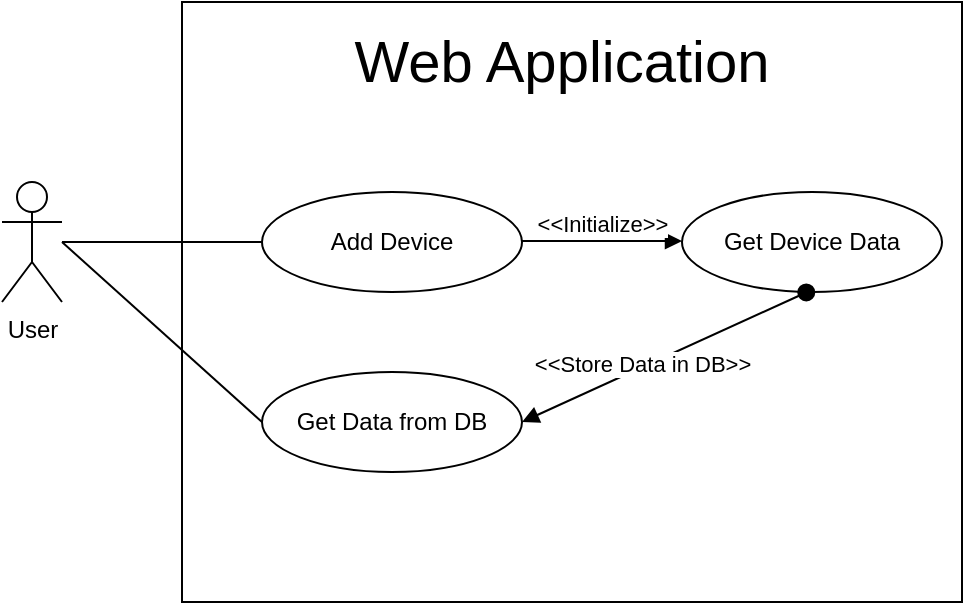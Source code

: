 <mxfile version="17.1.3" type="device"><diagram id="d1M7xsRrnGswB6ZOc7qp" name="Page-1"><mxGraphModel dx="1038" dy="539" grid="1" gridSize="10" guides="1" tooltips="1" connect="1" arrows="1" fold="1" page="1" pageScale="1" pageWidth="827" pageHeight="1169" math="0" shadow="0"><root><mxCell id="0"/><mxCell id="1" parent="0"/><mxCell id="1ejPvzsqm3KYP2ryo6BK-3" value="" style="html=1;" parent="1" vertex="1"><mxGeometry x="160" y="80" width="390" height="300" as="geometry"/></mxCell><mxCell id="1ejPvzsqm3KYP2ryo6BK-1" value="User" style="shape=umlActor;verticalLabelPosition=bottom;verticalAlign=top;html=1;outlineConnect=0;" parent="1" vertex="1"><mxGeometry x="70" y="170" width="30" height="60" as="geometry"/></mxCell><mxCell id="1ejPvzsqm3KYP2ryo6BK-7" value="Add Device" style="ellipse;whiteSpace=wrap;html=1;" parent="1" vertex="1"><mxGeometry x="200" y="175" width="130" height="50" as="geometry"/></mxCell><mxCell id="1ejPvzsqm3KYP2ryo6BK-10" value="&lt;font style=&quot;font-size: 29px&quot;&gt;Web Application&lt;/font&gt;" style="rounded=0;whiteSpace=wrap;html=1;strokeColor=#FFFFFF;" parent="1" vertex="1"><mxGeometry x="170" y="90" width="360" height="40" as="geometry"/></mxCell><mxCell id="1ejPvzsqm3KYP2ryo6BK-13" value="Get Device Data" style="ellipse;whiteSpace=wrap;html=1;" parent="1" vertex="1"><mxGeometry x="410" y="175" width="130" height="50" as="geometry"/></mxCell><mxCell id="1ejPvzsqm3KYP2ryo6BK-15" value="Get Data from DB" style="ellipse;whiteSpace=wrap;html=1;" parent="1" vertex="1"><mxGeometry x="200" y="265" width="130" height="50" as="geometry"/></mxCell><mxCell id="1ejPvzsqm3KYP2ryo6BK-16" value="" style="endArrow=none;html=1;rounded=0;fontSize=29;entryX=0;entryY=0.5;entryDx=0;entryDy=0;" parent="1" target="1ejPvzsqm3KYP2ryo6BK-15" edge="1"><mxGeometry width="50" height="50" relative="1" as="geometry"><mxPoint x="100" y="200" as="sourcePoint"/><mxPoint x="130" y="310" as="targetPoint"/></mxGeometry></mxCell><mxCell id="1ejPvzsqm3KYP2ryo6BK-17" value="" style="endArrow=none;html=1;rounded=0;fontSize=29;entryX=0;entryY=0.5;entryDx=0;entryDy=0;" parent="1" target="1ejPvzsqm3KYP2ryo6BK-7" edge="1"><mxGeometry width="50" height="50" relative="1" as="geometry"><mxPoint x="100" y="200" as="sourcePoint"/><mxPoint x="210" y="255" as="targetPoint"/></mxGeometry></mxCell><mxCell id="1ejPvzsqm3KYP2ryo6BK-22" value="&amp;lt;&amp;lt;Initialize&amp;gt;&amp;gt;" style="html=1;verticalAlign=bottom;endArrow=block;rounded=0;fontSize=11;" parent="1" edge="1"><mxGeometry width="80" relative="1" as="geometry"><mxPoint x="330" y="199.5" as="sourcePoint"/><mxPoint x="410" y="199.5" as="targetPoint"/></mxGeometry></mxCell><mxCell id="1ejPvzsqm3KYP2ryo6BK-23" value="&amp;lt;&amp;lt;Store Data in DB&amp;gt;&amp;gt;" style="html=1;verticalAlign=bottom;startArrow=oval;startFill=1;endArrow=block;startSize=8;rounded=0;fontSize=11;entryX=1;entryY=0.5;entryDx=0;entryDy=0;exitX=0.478;exitY=1.004;exitDx=0;exitDy=0;exitPerimeter=0;" parent="1" source="1ejPvzsqm3KYP2ryo6BK-13" target="1ejPvzsqm3KYP2ryo6BK-15" edge="1"><mxGeometry x="0.195" y="7" width="60" relative="1" as="geometry"><mxPoint x="380" y="270" as="sourcePoint"/><mxPoint x="440" y="270" as="targetPoint"/><mxPoint as="offset"/></mxGeometry></mxCell></root></mxGraphModel></diagram></mxfile>